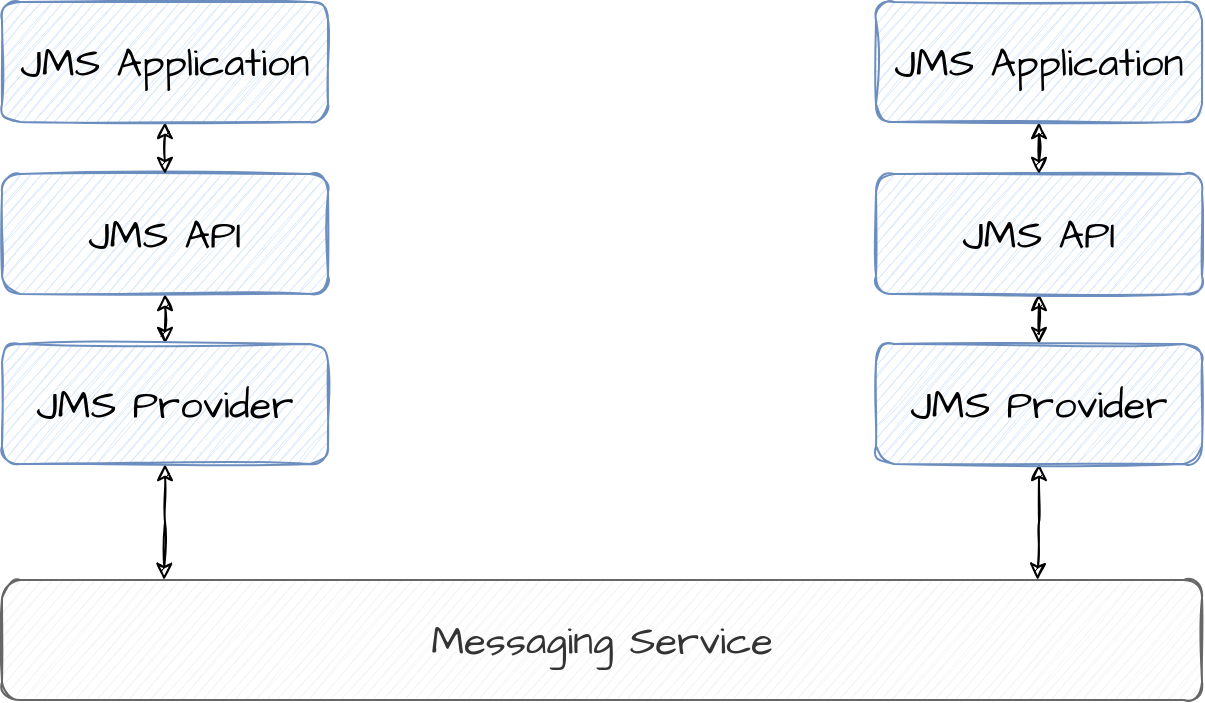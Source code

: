 <mxfile version="16.0.0" type="device"><diagram id="iR7kW6d5z7mH8W_eMVzF" name="Page-1"><mxGraphModel dx="1422" dy="700" grid="0" gridSize="10" guides="1" tooltips="1" connect="1" arrows="1" fold="1" page="1" pageScale="1" pageWidth="827" pageHeight="1169" math="0" shadow="0"><root><mxCell id="0"/><mxCell id="1" parent="0"/><mxCell id="ANu_13zmKjd6GqL0AyIx-17" style="edgeStyle=orthogonalEdgeStyle;rounded=0;sketch=1;orthogonalLoop=1;jettySize=auto;html=1;exitX=0.5;exitY=1;exitDx=0;exitDy=0;entryX=0.5;entryY=0;entryDx=0;entryDy=0;fontFamily=Architects Daughter;fontSource=https%3A%2F%2Ffonts.googleapis.com%2Fcss%3Ffamily%3DArchitects%2BDaughter;fontSize=20;startArrow=classic;startFill=1;" edge="1" parent="1" source="LwVA78MGahFg6l0W7koL-2" target="ANu_13zmKjd6GqL0AyIx-11"><mxGeometry relative="1" as="geometry"/></mxCell><mxCell id="LwVA78MGahFg6l0W7koL-2" value="&lt;div&gt;JMS API&lt;/div&gt;" style="rounded=1;whiteSpace=wrap;html=1;sketch=1;hachureGap=4;fontFamily=Architects Daughter;fontSource=https%3A%2F%2Ffonts.googleapis.com%2Fcss%3Ffamily%3DArchitects%2BDaughter;fontSize=20;fillColor=#dae8fc;strokeColor=#6c8ebf;" parent="1" vertex="1"><mxGeometry x="114" y="189" width="163" height="60" as="geometry"/></mxCell><mxCell id="ANu_13zmKjd6GqL0AyIx-1" value="Messaging Service" style="rounded=1;whiteSpace=wrap;html=1;sketch=1;hachureGap=4;fontFamily=Architects Daughter;fontSource=https%3A%2F%2Ffonts.googleapis.com%2Fcss%3Ffamily%3DArchitects%2BDaughter;fontSize=20;fillColor=#f5f5f5;strokeColor=#666666;fontColor=#333333;" vertex="1" parent="1"><mxGeometry x="114" y="392" width="600" height="60" as="geometry"/></mxCell><mxCell id="ANu_13zmKjd6GqL0AyIx-21" style="edgeStyle=orthogonalEdgeStyle;rounded=0;sketch=1;orthogonalLoop=1;jettySize=auto;html=1;entryX=0.135;entryY=0;entryDx=0;entryDy=0;entryPerimeter=0;fontFamily=Architects Daughter;fontSource=https%3A%2F%2Ffonts.googleapis.com%2Fcss%3Ffamily%3DArchitects%2BDaughter;fontSize=20;startArrow=classic;startFill=1;" edge="1" parent="1" source="ANu_13zmKjd6GqL0AyIx-11" target="ANu_13zmKjd6GqL0AyIx-1"><mxGeometry relative="1" as="geometry"/></mxCell><mxCell id="ANu_13zmKjd6GqL0AyIx-11" value="&lt;div&gt;JMS Provider&lt;/div&gt;" style="rounded=1;whiteSpace=wrap;html=1;sketch=1;hachureGap=4;fontFamily=Architects Daughter;fontSource=https%3A%2F%2Ffonts.googleapis.com%2Fcss%3Ffamily%3DArchitects%2BDaughter;fontSize=20;fillColor=#dae8fc;strokeColor=#6c8ebf;" vertex="1" parent="1"><mxGeometry x="114" y="274" width="163" height="60" as="geometry"/></mxCell><mxCell id="ANu_13zmKjd6GqL0AyIx-16" style="edgeStyle=orthogonalEdgeStyle;rounded=0;sketch=1;orthogonalLoop=1;jettySize=auto;html=1;exitX=0.5;exitY=1;exitDx=0;exitDy=0;entryX=0.5;entryY=0;entryDx=0;entryDy=0;fontFamily=Architects Daughter;fontSource=https%3A%2F%2Ffonts.googleapis.com%2Fcss%3Ffamily%3DArchitects%2BDaughter;fontSize=20;startArrow=classic;startFill=1;" edge="1" parent="1" source="ANu_13zmKjd6GqL0AyIx-12" target="LwVA78MGahFg6l0W7koL-2"><mxGeometry relative="1" as="geometry"/></mxCell><mxCell id="ANu_13zmKjd6GqL0AyIx-12" value="JMS Application" style="rounded=1;whiteSpace=wrap;html=1;sketch=1;hachureGap=4;fontFamily=Architects Daughter;fontSource=https%3A%2F%2Ffonts.googleapis.com%2Fcss%3Ffamily%3DArchitects%2BDaughter;fontSize=20;fillColor=#dae8fc;strokeColor=#6c8ebf;" vertex="1" parent="1"><mxGeometry x="114" y="103" width="163" height="60" as="geometry"/></mxCell><mxCell id="ANu_13zmKjd6GqL0AyIx-18" style="edgeStyle=orthogonalEdgeStyle;rounded=0;sketch=1;orthogonalLoop=1;jettySize=auto;html=1;entryX=0.5;entryY=0;entryDx=0;entryDy=0;fontFamily=Architects Daughter;fontSource=https%3A%2F%2Ffonts.googleapis.com%2Fcss%3Ffamily%3DArchitects%2BDaughter;fontSize=20;startArrow=classic;startFill=1;" edge="1" parent="1" source="ANu_13zmKjd6GqL0AyIx-13" target="ANu_13zmKjd6GqL0AyIx-14"><mxGeometry relative="1" as="geometry"/></mxCell><mxCell id="ANu_13zmKjd6GqL0AyIx-13" value="&lt;div&gt;JMS API&lt;/div&gt;" style="rounded=1;whiteSpace=wrap;html=1;sketch=1;hachureGap=4;fontFamily=Architects Daughter;fontSource=https%3A%2F%2Ffonts.googleapis.com%2Fcss%3Ffamily%3DArchitects%2BDaughter;fontSize=20;fillColor=#dae8fc;strokeColor=#6c8ebf;" vertex="1" parent="1"><mxGeometry x="551" y="189" width="163" height="60" as="geometry"/></mxCell><mxCell id="ANu_13zmKjd6GqL0AyIx-22" style="edgeStyle=orthogonalEdgeStyle;rounded=0;sketch=1;orthogonalLoop=1;jettySize=auto;html=1;exitX=0.5;exitY=1;exitDx=0;exitDy=0;entryX=0.863;entryY=0;entryDx=0;entryDy=0;entryPerimeter=0;fontFamily=Architects Daughter;fontSource=https%3A%2F%2Ffonts.googleapis.com%2Fcss%3Ffamily%3DArchitects%2BDaughter;fontSize=20;startArrow=classic;startFill=1;" edge="1" parent="1" source="ANu_13zmKjd6GqL0AyIx-14" target="ANu_13zmKjd6GqL0AyIx-1"><mxGeometry relative="1" as="geometry"/></mxCell><mxCell id="ANu_13zmKjd6GqL0AyIx-14" value="JMS Provider" style="rounded=1;whiteSpace=wrap;html=1;sketch=1;hachureGap=4;fontFamily=Architects Daughter;fontSource=https%3A%2F%2Ffonts.googleapis.com%2Fcss%3Ffamily%3DArchitects%2BDaughter;fontSize=20;fillColor=#dae8fc;strokeColor=#6c8ebf;" vertex="1" parent="1"><mxGeometry x="551" y="274" width="163" height="60" as="geometry"/></mxCell><mxCell id="ANu_13zmKjd6GqL0AyIx-19" style="edgeStyle=orthogonalEdgeStyle;rounded=0;sketch=1;orthogonalLoop=1;jettySize=auto;html=1;fontFamily=Architects Daughter;fontSource=https%3A%2F%2Ffonts.googleapis.com%2Fcss%3Ffamily%3DArchitects%2BDaughter;fontSize=20;startArrow=classic;startFill=1;" edge="1" parent="1" source="ANu_13zmKjd6GqL0AyIx-15" target="ANu_13zmKjd6GqL0AyIx-13"><mxGeometry relative="1" as="geometry"/></mxCell><mxCell id="ANu_13zmKjd6GqL0AyIx-15" value="JMS Application" style="rounded=1;whiteSpace=wrap;html=1;sketch=1;hachureGap=4;fontFamily=Architects Daughter;fontSource=https%3A%2F%2Ffonts.googleapis.com%2Fcss%3Ffamily%3DArchitects%2BDaughter;fontSize=20;fillColor=#dae8fc;strokeColor=#6c8ebf;" vertex="1" parent="1"><mxGeometry x="551" y="103" width="163" height="60" as="geometry"/></mxCell></root></mxGraphModel></diagram></mxfile>